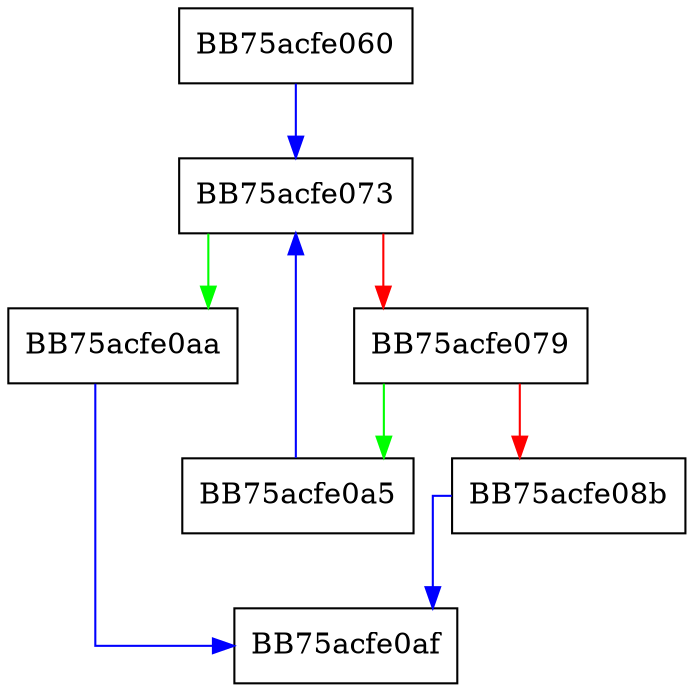 digraph EnumPageFilesProc {
  node [shape="box"];
  graph [splines=ortho];
  BB75acfe060 -> BB75acfe073 [color="blue"];
  BB75acfe073 -> BB75acfe0aa [color="green"];
  BB75acfe073 -> BB75acfe079 [color="red"];
  BB75acfe079 -> BB75acfe0a5 [color="green"];
  BB75acfe079 -> BB75acfe08b [color="red"];
  BB75acfe08b -> BB75acfe0af [color="blue"];
  BB75acfe0a5 -> BB75acfe073 [color="blue"];
  BB75acfe0aa -> BB75acfe0af [color="blue"];
}